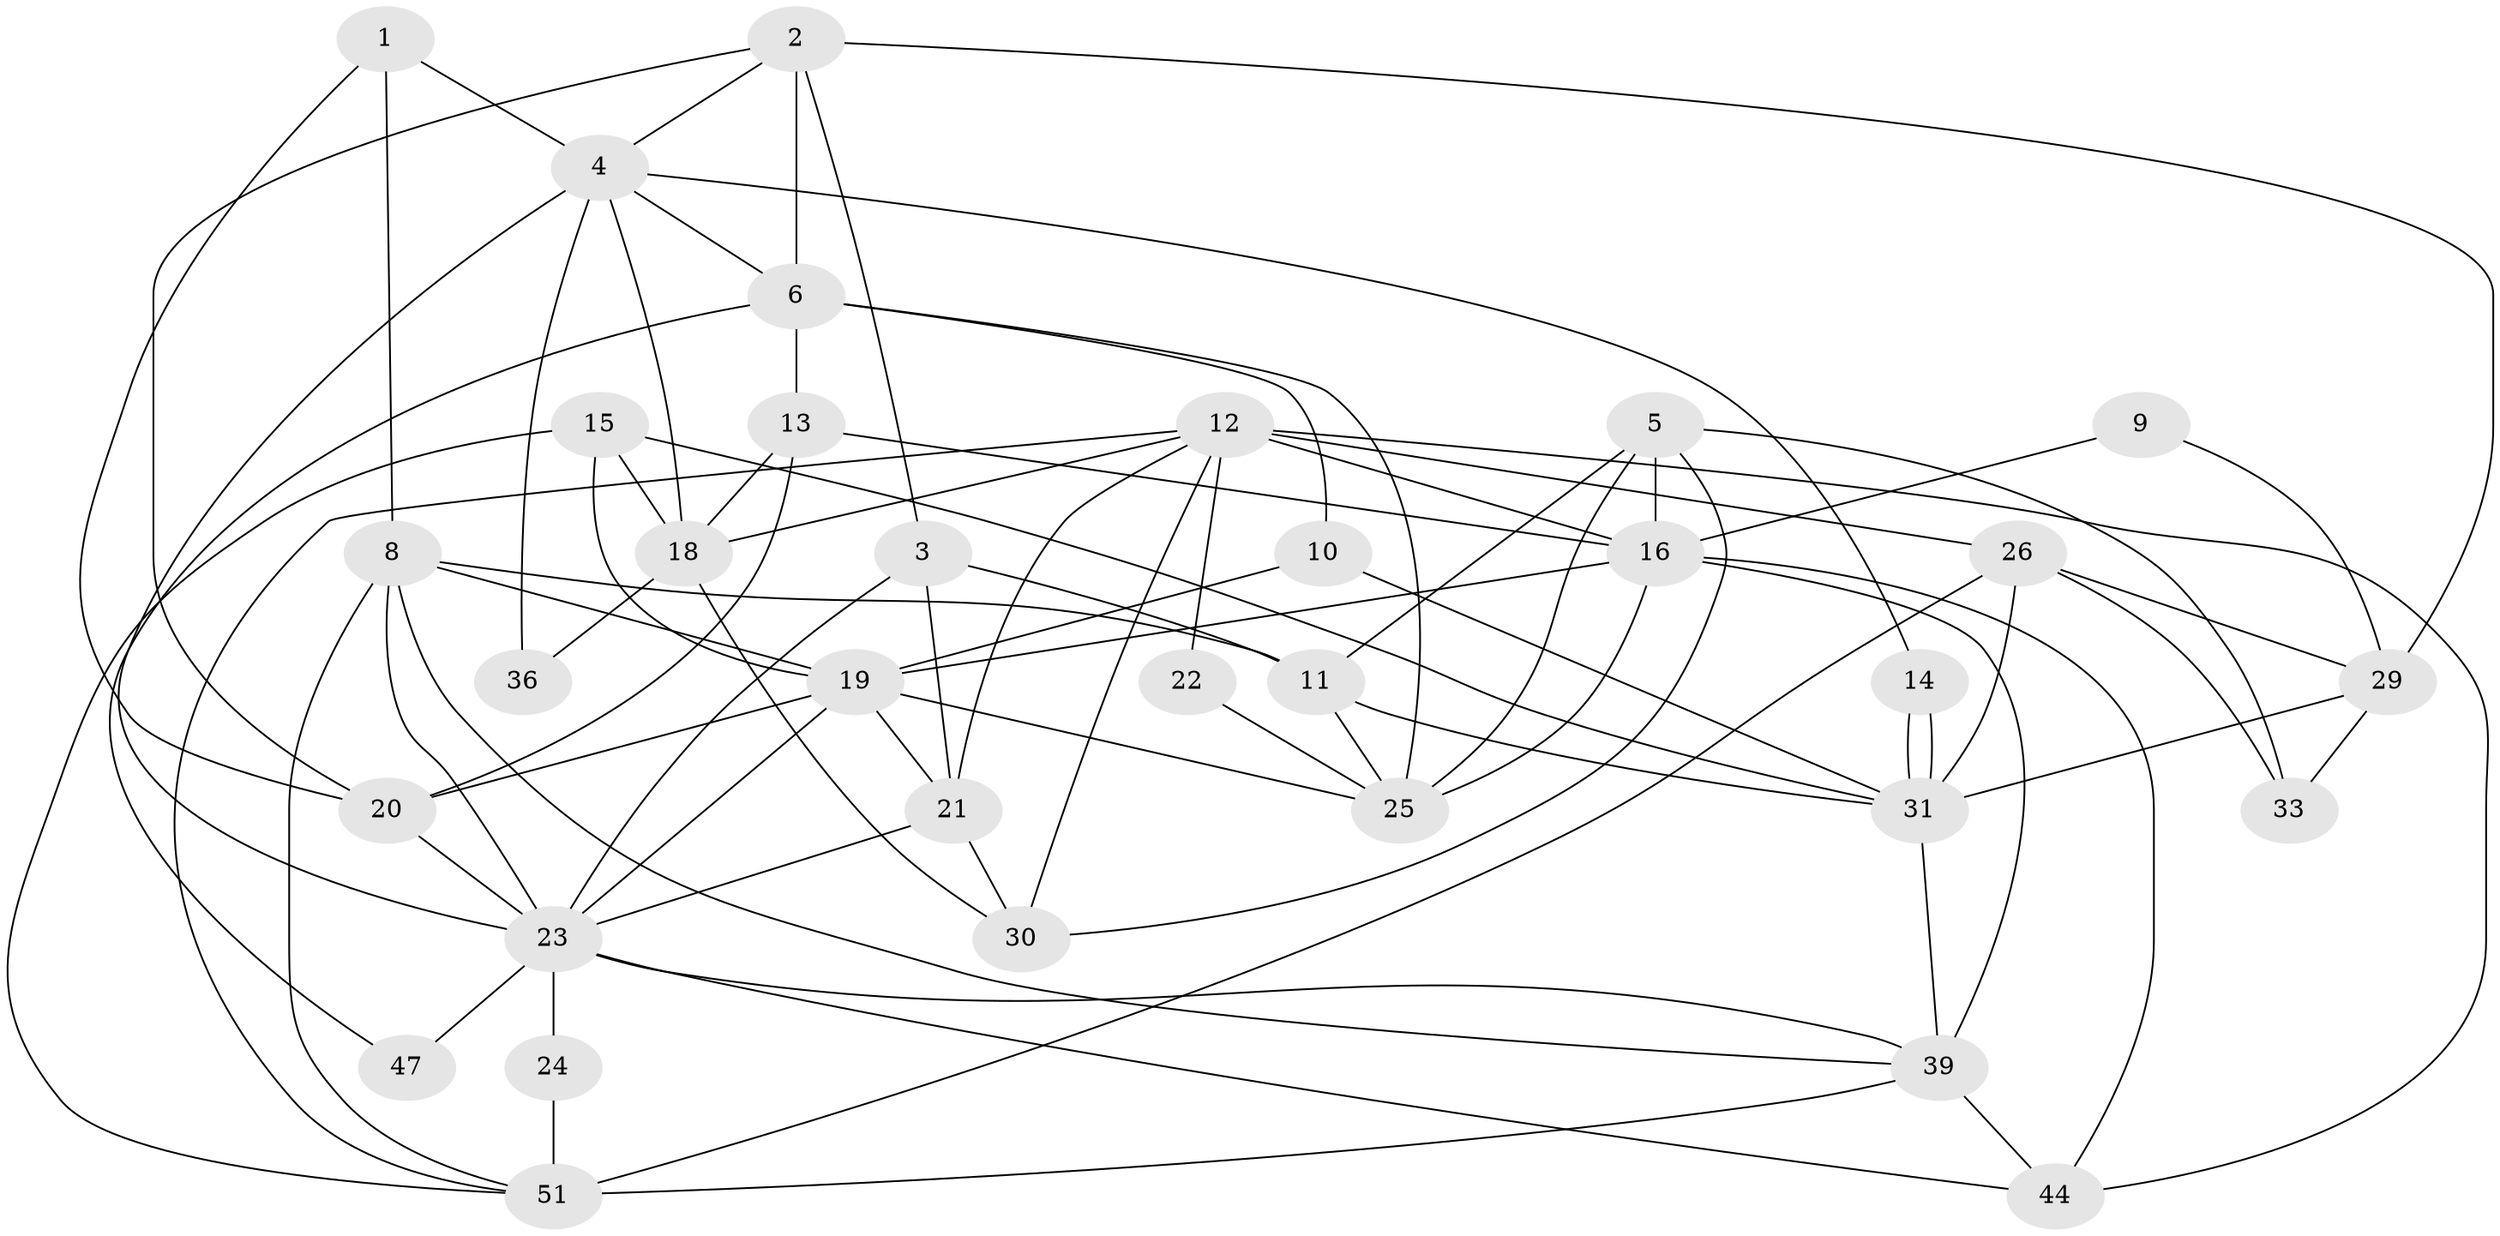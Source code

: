 // original degree distribution, {4: 0.2962962962962963, 5: 0.2777777777777778, 6: 0.09259259259259259, 3: 0.2037037037037037, 2: 0.12962962962962962}
// Generated by graph-tools (version 1.1) at 2025/41/03/06/25 10:41:59]
// undirected, 33 vertices, 81 edges
graph export_dot {
graph [start="1"]
  node [color=gray90,style=filled];
  1;
  2 [super="+17"];
  3;
  4 [super="+50"];
  5 [super="+7"];
  6 [super="+32"];
  8 [super="+41"];
  9;
  10 [super="+42"];
  11 [super="+38"];
  12 [super="+28"];
  13;
  14;
  15 [super="+49"];
  16 [super="+27"];
  18 [super="+37"];
  19 [super="+35"];
  20 [super="+53"];
  21 [super="+34"];
  22;
  23 [super="+45"];
  24;
  25 [super="+40"];
  26 [super="+48"];
  29 [super="+54"];
  30;
  31 [super="+46"];
  33;
  36;
  39 [super="+43"];
  44;
  47;
  51 [super="+52"];
  1 -- 4 [weight=2];
  1 -- 8;
  1 -- 20;
  2 -- 6 [weight=2];
  2 -- 29;
  2 -- 3;
  2 -- 4;
  2 -- 20;
  3 -- 11;
  3 -- 21;
  3 -- 23;
  4 -- 18;
  4 -- 6;
  4 -- 36;
  4 -- 23;
  4 -- 14;
  5 -- 30;
  5 -- 25;
  5 -- 16;
  5 -- 33;
  5 -- 11;
  6 -- 13;
  6 -- 47;
  6 -- 25;
  6 -- 10;
  8 -- 19;
  8 -- 39;
  8 -- 51;
  8 -- 11;
  8 -- 23;
  9 -- 16;
  9 -- 29;
  10 -- 19;
  10 -- 31;
  11 -- 25;
  11 -- 31;
  12 -- 16;
  12 -- 22;
  12 -- 21;
  12 -- 26;
  12 -- 18;
  12 -- 51;
  12 -- 30;
  12 -- 44;
  13 -- 16;
  13 -- 20;
  13 -- 18;
  14 -- 31;
  14 -- 31;
  15 -- 18 [weight=2];
  15 -- 51;
  15 -- 19;
  15 -- 31;
  16 -- 44;
  16 -- 19;
  16 -- 25;
  16 -- 39;
  18 -- 36;
  18 -- 30;
  19 -- 25;
  19 -- 20;
  19 -- 23;
  19 -- 21;
  20 -- 23;
  21 -- 30;
  21 -- 23;
  22 -- 25;
  23 -- 44;
  23 -- 39;
  23 -- 24;
  23 -- 47;
  24 -- 51;
  26 -- 31;
  26 -- 33;
  26 -- 51;
  26 -- 29;
  29 -- 31;
  29 -- 33;
  31 -- 39;
  39 -- 51 [weight=2];
  39 -- 44;
}
